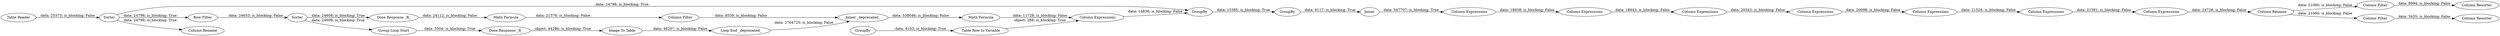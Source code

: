 digraph {
	"-2606294131499552168_371" [label=Sorter]
	"3068096614654860217_383" [label="Column Filter"]
	"-2606294131499552168_409" [label="Table Row to Variable"]
	"3068096614654860217_388" [label="Column Resorter"]
	"-2606294131499552168_410" [label="Column Filter"]
	"-2606294131499552168_369" [label="Image To Table"]
	"4494042342691217441_404" [label=GroupBy]
	"-2606294131499552168_374" [label="Loop End _deprecated_"]
	"-2606294131499552168_376" [label="Column Expressions"]
	"4494042342691217441_398" [label="Column Expressions"]
	"3068096614654860217_414" [label="Table Reader"]
	"3068096614654860217_390" [label="Column Filter"]
	"-2606294131499552168_381" [label="Math Formula"]
	"3068096614654860217_365" [label=Sorter]
	"3068096614654860217_385" [label="Column Resorter"]
	"4494042342691217441_377" [label="Column Expressions"]
	"-2606294131499552168_407" [label=GroupBy]
	"4494042342691217441_379" [label="Column Expressions"]
	"-2606294131499552168_366" [label="Row Filter"]
	"4494042342691217441_375" [label=GroupBy]
	"-2606294131499552168_368" [label="Math Formula"]
	"4494042342691217441_399" [label="Column Expressions"]
	"4494042342691217441_382" [label="Column Expressions"]
	"-2606294131499552168_367" [label="Dose Response _R_"]
	"-2606294131499552168_372" [label="Joiner _deprecated_"]
	"-2606294131499552168_370" [label="Dose Response _R_"]
	"-2606294131499552168_373" [label="Group Loop Start"]
	"4494042342691217441_380" [label="Column Expressions"]
	"4494042342691217441_384" [label="Column Rename"]
	"3068096614654860217_391" [label="Column Rename"]
	"4494042342691217441_386" [label="Column Expressions"]
	"4494042342691217441_378" [label=Joiner]
	"-2606294131499552168_369" -> "-2606294131499552168_374" [label="data: 46207; is_blocking: False"]
	"-2606294131499552168_410" -> "-2606294131499552168_372" [label="data: 8539; is_blocking: False"]
	"3068096614654860217_365" -> "4494042342691217441_404" [label="data: 24798; is_blocking: True"]
	"4494042342691217441_404" -> "4494042342691217441_375" [label="data: 15385; is_blocking: True"]
	"4494042342691217441_380" -> "4494042342691217441_382" [label="data: 21581; is_blocking: False"]
	"-2606294131499552168_409" -> "-2606294131499552168_376" [label="object: 288; is_blocking: True"]
	"4494042342691217441_384" -> "3068096614654860217_390" [label="data: 21060; is_blocking: False"]
	"4494042342691217441_398" -> "4494042342691217441_399" [label="data: 20342; is_blocking: False"]
	"4494042342691217441_399" -> "4494042342691217441_386" [label="data: 20098; is_blocking: False"]
	"4494042342691217441_384" -> "3068096614654860217_383" [label="data: 21060; is_blocking: False"]
	"-2606294131499552168_373" -> "-2606294131499552168_367" [label="data: 5504; is_blocking: True"]
	"-2606294131499552168_366" -> "-2606294131499552168_371" [label="data: 24653; is_blocking: False"]
	"3068096614654860217_414" -> "3068096614654860217_365" [label="data: 25373; is_blocking: False"]
	"-2606294131499552168_371" -> "-2606294131499552168_370" [label="data: 24608; is_blocking: True"]
	"4494042342691217441_378" -> "4494042342691217441_377" [label="data: 547707; is_blocking: True"]
	"-2606294131499552168_407" -> "-2606294131499552168_409" [label="data: 4103; is_blocking: True"]
	"4494042342691217441_379" -> "4494042342691217441_398" [label="data: 18643; is_blocking: False"]
	"-2606294131499552168_374" -> "-2606294131499552168_372" [label="data: 2764725; is_blocking: False"]
	"4494042342691217441_377" -> "4494042342691217441_379" [label="data: 18938; is_blocking: False"]
	"-2606294131499552168_376" -> "4494042342691217441_404" [label="data: 14836; is_blocking: False"]
	"-2606294131499552168_367" -> "-2606294131499552168_369" [label="object: 44286; is_blocking: True"]
	"3068096614654860217_365" -> "-2606294131499552168_366" [label="data: 24798; is_blocking: True"]
	"-2606294131499552168_371" -> "-2606294131499552168_373" [label="data: 24608; is_blocking: True"]
	"-2606294131499552168_372" -> "-2606294131499552168_381" [label="data: 538046; is_blocking: False"]
	"-2606294131499552168_381" -> "-2606294131499552168_376" [label="data: 11728; is_blocking: False"]
	"4494042342691217441_375" -> "4494042342691217441_378" [label="data: 6117; is_blocking: True"]
	"-2606294131499552168_368" -> "-2606294131499552168_410" [label="data: 21376; is_blocking: False"]
	"3068096614654860217_390" -> "3068096614654860217_388" [label="data: 3435; is_blocking: False"]
	"-2606294131499552168_370" -> "-2606294131499552168_368" [label="data: 24112; is_blocking: False"]
	"4494042342691217441_386" -> "4494042342691217441_380" [label="data: 21526; is_blocking: False"]
	"3068096614654860217_365" -> "3068096614654860217_391" [label="data: 24798; is_blocking: True"]
	"3068096614654860217_383" -> "3068096614654860217_385" [label="data: 8994; is_blocking: False"]
	"4494042342691217441_382" -> "4494042342691217441_384" [label="data: 24728; is_blocking: False"]
	rankdir=LR
}
